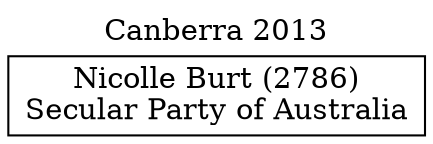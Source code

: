 // House preference flow
digraph "Nicolle Burt (2786)_Canberra_2013" {
	graph [label="Canberra 2013" labelloc=t mclimit=10]
	node [shape=box]
	"Nicolle Burt (2786)" [label="Nicolle Burt (2786)
Secular Party of Australia"]
}
